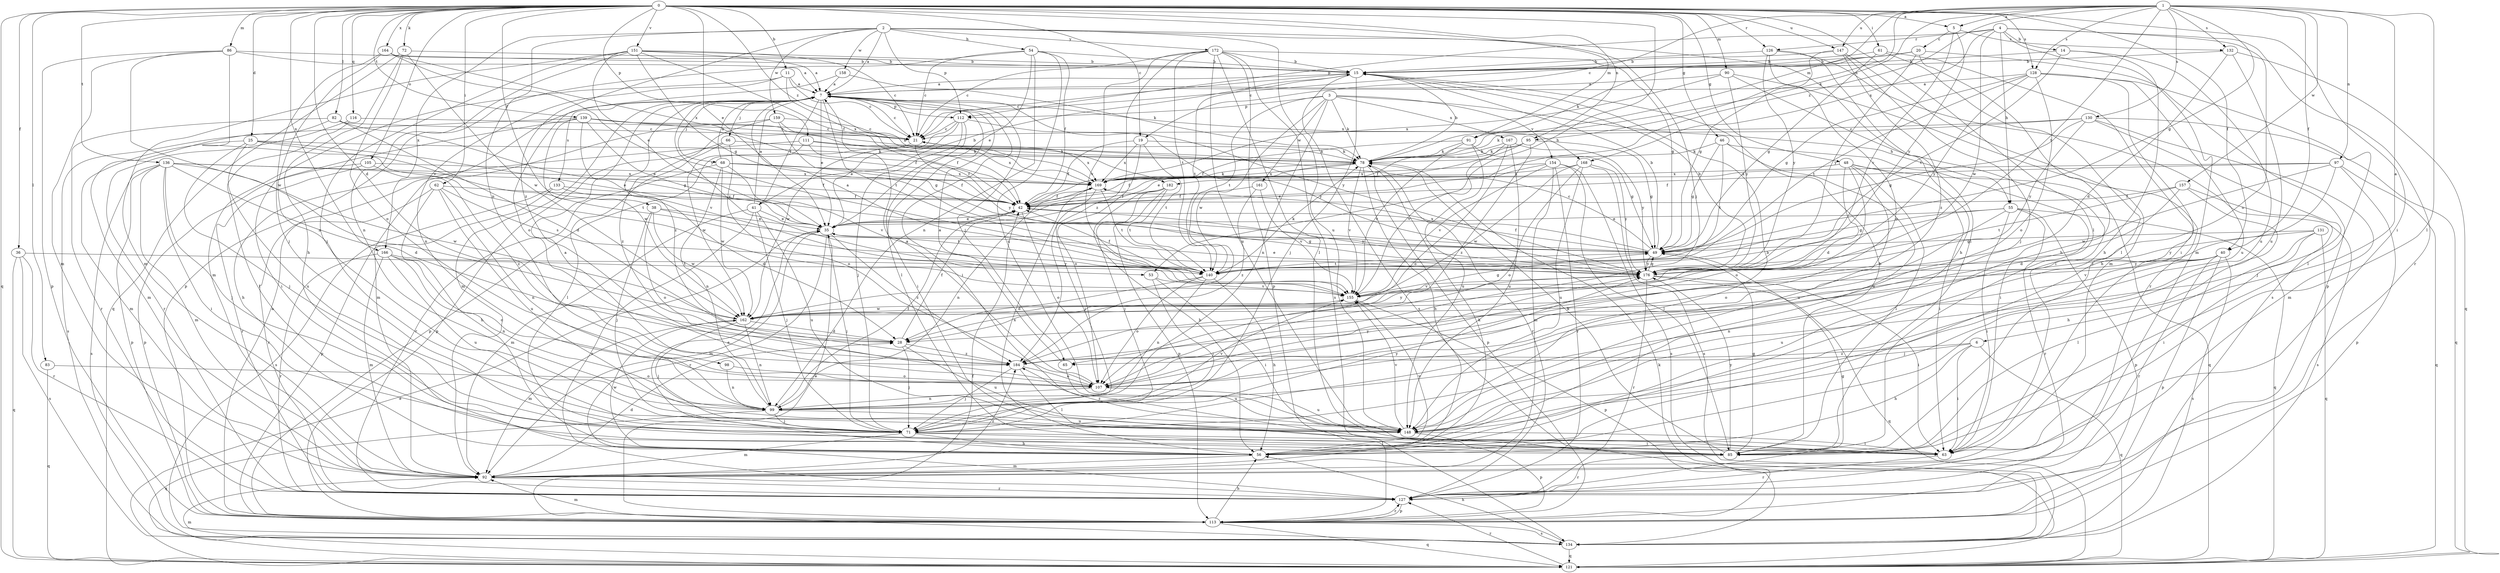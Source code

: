 strict digraph  {
0;
1;
2;
3;
4;
5;
6;
7;
11;
14;
15;
19;
20;
21;
25;
28;
35;
36;
38;
40;
41;
42;
46;
48;
49;
53;
54;
55;
56;
61;
62;
63;
65;
66;
68;
71;
72;
78;
82;
83;
85;
86;
90;
91;
92;
95;
97;
98;
99;
105;
107;
111;
112;
113;
116;
121;
126;
127;
128;
130;
131;
132;
133;
134;
136;
139;
140;
147;
148;
151;
154;
155;
157;
158;
159;
161;
162;
164;
166;
167;
168;
169;
172;
176;
182;
184;
0 -> 5  [label=a];
0 -> 11  [label=b];
0 -> 19  [label=c];
0 -> 25  [label=d];
0 -> 28  [label=d];
0 -> 35  [label=e];
0 -> 36  [label=f];
0 -> 38  [label=f];
0 -> 40  [label=f];
0 -> 46  [label=g];
0 -> 48  [label=g];
0 -> 53  [label=h];
0 -> 61  [label=i];
0 -> 62  [label=i];
0 -> 63  [label=i];
0 -> 72  [label=k];
0 -> 82  [label=l];
0 -> 83  [label=l];
0 -> 85  [label=l];
0 -> 86  [label=m];
0 -> 90  [label=m];
0 -> 91  [label=m];
0 -> 95  [label=n];
0 -> 105  [label=o];
0 -> 111  [label=p];
0 -> 116  [label=q];
0 -> 121  [label=q];
0 -> 126  [label=r];
0 -> 128  [label=s];
0 -> 136  [label=t];
0 -> 139  [label=t];
0 -> 147  [label=u];
0 -> 151  [label=v];
0 -> 164  [label=x];
0 -> 166  [label=x];
0 -> 182  [label=z];
1 -> 5  [label=a];
1 -> 6  [label=a];
1 -> 19  [label=c];
1 -> 40  [label=f];
1 -> 49  [label=g];
1 -> 78  [label=k];
1 -> 85  [label=l];
1 -> 91  [label=m];
1 -> 95  [label=n];
1 -> 97  [label=n];
1 -> 130  [label=s];
1 -> 132  [label=s];
1 -> 140  [label=t];
1 -> 147  [label=u];
1 -> 157  [label=w];
1 -> 182  [label=z];
1 -> 128  [label=s];
2 -> 7  [label=a];
2 -> 54  [label=h];
2 -> 65  [label=j];
2 -> 85  [label=l];
2 -> 98  [label=n];
2 -> 112  [label=p];
2 -> 148  [label=u];
2 -> 158  [label=w];
2 -> 159  [label=w];
2 -> 166  [label=x];
2 -> 172  [label=y];
2 -> 184  [label=z];
3 -> 55  [label=h];
3 -> 78  [label=k];
3 -> 99  [label=n];
3 -> 112  [label=p];
3 -> 140  [label=t];
3 -> 154  [label=v];
3 -> 161  [label=w];
3 -> 162  [label=w];
3 -> 167  [label=x];
4 -> 14  [label=b];
4 -> 55  [label=h];
4 -> 92  [label=m];
4 -> 107  [label=o];
4 -> 112  [label=p];
4 -> 126  [label=r];
4 -> 127  [label=r];
4 -> 162  [label=w];
4 -> 168  [label=x];
5 -> 20  [label=c];
5 -> 132  [label=s];
5 -> 155  [label=v];
5 -> 176  [label=y];
6 -> 56  [label=h];
6 -> 63  [label=i];
6 -> 65  [label=j];
6 -> 121  [label=q];
6 -> 184  [label=z];
7 -> 21  [label=c];
7 -> 35  [label=e];
7 -> 41  [label=f];
7 -> 63  [label=i];
7 -> 65  [label=j];
7 -> 66  [label=j];
7 -> 68  [label=j];
7 -> 85  [label=l];
7 -> 92  [label=m];
7 -> 112  [label=p];
7 -> 133  [label=s];
7 -> 140  [label=t];
7 -> 155  [label=v];
7 -> 168  [label=x];
7 -> 176  [label=y];
7 -> 184  [label=z];
11 -> 7  [label=a];
11 -> 21  [label=c];
11 -> 92  [label=m];
11 -> 99  [label=n];
11 -> 169  [label=x];
14 -> 15  [label=b];
14 -> 56  [label=h];
14 -> 140  [label=t];
14 -> 148  [label=u];
15 -> 7  [label=a];
15 -> 21  [label=c];
15 -> 71  [label=j];
15 -> 134  [label=s];
15 -> 140  [label=t];
19 -> 42  [label=f];
19 -> 78  [label=k];
19 -> 107  [label=o];
19 -> 140  [label=t];
19 -> 169  [label=x];
20 -> 15  [label=b];
20 -> 21  [label=c];
20 -> 56  [label=h];
20 -> 78  [label=k];
20 -> 113  [label=p];
20 -> 176  [label=y];
21 -> 78  [label=k];
21 -> 113  [label=p];
21 -> 169  [label=x];
21 -> 176  [label=y];
25 -> 35  [label=e];
25 -> 71  [label=j];
25 -> 78  [label=k];
25 -> 92  [label=m];
25 -> 140  [label=t];
25 -> 148  [label=u];
28 -> 42  [label=f];
28 -> 71  [label=j];
28 -> 148  [label=u];
28 -> 184  [label=z];
35 -> 49  [label=g];
35 -> 71  [label=j];
35 -> 92  [label=m];
35 -> 127  [label=r];
35 -> 184  [label=z];
36 -> 121  [label=q];
36 -> 127  [label=r];
36 -> 134  [label=s];
36 -> 140  [label=t];
38 -> 35  [label=e];
38 -> 71  [label=j];
38 -> 107  [label=o];
38 -> 140  [label=t];
38 -> 162  [label=w];
40 -> 99  [label=n];
40 -> 113  [label=p];
40 -> 127  [label=r];
40 -> 134  [label=s];
40 -> 148  [label=u];
40 -> 155  [label=v];
40 -> 176  [label=y];
41 -> 7  [label=a];
41 -> 15  [label=b];
41 -> 35  [label=e];
41 -> 71  [label=j];
41 -> 92  [label=m];
41 -> 127  [label=r];
41 -> 148  [label=u];
42 -> 35  [label=e];
42 -> 107  [label=o];
42 -> 176  [label=y];
46 -> 49  [label=g];
46 -> 63  [label=i];
46 -> 78  [label=k];
46 -> 140  [label=t];
46 -> 148  [label=u];
48 -> 28  [label=d];
48 -> 63  [label=i];
48 -> 85  [label=l];
48 -> 107  [label=o];
48 -> 121  [label=q];
48 -> 148  [label=u];
48 -> 169  [label=x];
49 -> 15  [label=b];
49 -> 21  [label=c];
49 -> 42  [label=f];
49 -> 140  [label=t];
49 -> 169  [label=x];
49 -> 176  [label=y];
53 -> 63  [label=i];
53 -> 71  [label=j];
53 -> 155  [label=v];
54 -> 15  [label=b];
54 -> 21  [label=c];
54 -> 35  [label=e];
54 -> 42  [label=f];
54 -> 99  [label=n];
54 -> 113  [label=p];
54 -> 148  [label=u];
55 -> 35  [label=e];
55 -> 49  [label=g];
55 -> 63  [label=i];
55 -> 107  [label=o];
55 -> 113  [label=p];
55 -> 121  [label=q];
55 -> 127  [label=r];
56 -> 35  [label=e];
56 -> 92  [label=m];
56 -> 155  [label=v];
56 -> 162  [label=w];
56 -> 169  [label=x];
61 -> 15  [label=b];
61 -> 49  [label=g];
61 -> 63  [label=i];
61 -> 85  [label=l];
62 -> 42  [label=f];
62 -> 56  [label=h];
62 -> 99  [label=n];
62 -> 127  [label=r];
62 -> 148  [label=u];
62 -> 53  [label=s];
63 -> 127  [label=r];
65 -> 7  [label=a];
65 -> 148  [label=u];
66 -> 78  [label=k];
66 -> 85  [label=l];
66 -> 107  [label=o];
66 -> 113  [label=p];
68 -> 7  [label=a];
68 -> 42  [label=f];
68 -> 99  [label=n];
68 -> 127  [label=r];
68 -> 155  [label=v];
68 -> 162  [label=w];
68 -> 169  [label=x];
71 -> 56  [label=h];
71 -> 63  [label=i];
71 -> 85  [label=l];
71 -> 92  [label=m];
71 -> 176  [label=y];
72 -> 15  [label=b];
72 -> 56  [label=h];
72 -> 107  [label=o];
72 -> 121  [label=q];
72 -> 162  [label=w];
78 -> 15  [label=b];
78 -> 42  [label=f];
78 -> 56  [label=h];
78 -> 113  [label=p];
78 -> 127  [label=r];
78 -> 155  [label=v];
78 -> 169  [label=x];
82 -> 21  [label=c];
82 -> 28  [label=d];
82 -> 49  [label=g];
82 -> 92  [label=m];
82 -> 127  [label=r];
83 -> 107  [label=o];
83 -> 121  [label=q];
85 -> 15  [label=b];
85 -> 49  [label=g];
85 -> 78  [label=k];
85 -> 127  [label=r];
85 -> 176  [label=y];
86 -> 7  [label=a];
86 -> 15  [label=b];
86 -> 92  [label=m];
86 -> 113  [label=p];
86 -> 155  [label=v];
86 -> 162  [label=w];
90 -> 7  [label=a];
90 -> 63  [label=i];
90 -> 127  [label=r];
90 -> 169  [label=x];
90 -> 176  [label=y];
91 -> 42  [label=f];
91 -> 49  [label=g];
91 -> 78  [label=k];
91 -> 148  [label=u];
91 -> 155  [label=v];
92 -> 28  [label=d];
92 -> 78  [label=k];
92 -> 127  [label=r];
92 -> 184  [label=z];
95 -> 35  [label=e];
95 -> 42  [label=f];
95 -> 49  [label=g];
95 -> 78  [label=k];
95 -> 184  [label=z];
97 -> 42  [label=f];
97 -> 113  [label=p];
97 -> 121  [label=q];
97 -> 162  [label=w];
97 -> 169  [label=x];
97 -> 184  [label=z];
98 -> 99  [label=n];
98 -> 107  [label=o];
99 -> 7  [label=a];
99 -> 42  [label=f];
99 -> 71  [label=j];
99 -> 121  [label=q];
99 -> 148  [label=u];
99 -> 155  [label=v];
105 -> 113  [label=p];
105 -> 127  [label=r];
105 -> 169  [label=x];
105 -> 184  [label=z];
107 -> 7  [label=a];
107 -> 99  [label=n];
107 -> 148  [label=u];
107 -> 176  [label=y];
111 -> 42  [label=f];
111 -> 56  [label=h];
111 -> 78  [label=k];
111 -> 162  [label=w];
111 -> 169  [label=x];
112 -> 21  [label=c];
112 -> 35  [label=e];
112 -> 63  [label=i];
112 -> 71  [label=j];
112 -> 162  [label=w];
112 -> 176  [label=y];
113 -> 7  [label=a];
113 -> 35  [label=e];
113 -> 56  [label=h];
113 -> 92  [label=m];
113 -> 121  [label=q];
113 -> 127  [label=r];
113 -> 134  [label=s];
116 -> 21  [label=c];
116 -> 85  [label=l];
116 -> 127  [label=r];
121 -> 35  [label=e];
121 -> 78  [label=k];
121 -> 92  [label=m];
121 -> 127  [label=r];
126 -> 15  [label=b];
126 -> 56  [label=h];
126 -> 107  [label=o];
126 -> 134  [label=s];
126 -> 176  [label=y];
127 -> 49  [label=g];
127 -> 113  [label=p];
128 -> 7  [label=a];
128 -> 49  [label=g];
128 -> 56  [label=h];
128 -> 85  [label=l];
128 -> 107  [label=o];
128 -> 140  [label=t];
128 -> 148  [label=u];
128 -> 176  [label=y];
130 -> 21  [label=c];
130 -> 49  [label=g];
130 -> 71  [label=j];
130 -> 78  [label=k];
130 -> 92  [label=m];
130 -> 121  [label=q];
130 -> 176  [label=y];
131 -> 49  [label=g];
131 -> 63  [label=i];
131 -> 85  [label=l];
131 -> 121  [label=q];
131 -> 176  [label=y];
132 -> 15  [label=b];
132 -> 28  [label=d];
132 -> 121  [label=q];
132 -> 148  [label=u];
133 -> 28  [label=d];
133 -> 42  [label=f];
133 -> 113  [label=p];
133 -> 134  [label=s];
134 -> 42  [label=f];
134 -> 56  [label=h];
134 -> 121  [label=q];
136 -> 28  [label=d];
136 -> 42  [label=f];
136 -> 63  [label=i];
136 -> 71  [label=j];
136 -> 92  [label=m];
136 -> 113  [label=p];
136 -> 134  [label=s];
136 -> 162  [label=w];
136 -> 169  [label=x];
139 -> 21  [label=c];
139 -> 35  [label=e];
139 -> 42  [label=f];
139 -> 63  [label=i];
139 -> 78  [label=k];
139 -> 134  [label=s];
139 -> 155  [label=v];
139 -> 162  [label=w];
140 -> 7  [label=a];
140 -> 28  [label=d];
140 -> 42  [label=f];
140 -> 56  [label=h];
140 -> 78  [label=k];
140 -> 99  [label=n];
140 -> 107  [label=o];
147 -> 15  [label=b];
147 -> 49  [label=g];
147 -> 71  [label=j];
147 -> 92  [label=m];
147 -> 184  [label=z];
148 -> 15  [label=b];
148 -> 63  [label=i];
148 -> 113  [label=p];
148 -> 155  [label=v];
148 -> 184  [label=z];
151 -> 7  [label=a];
151 -> 15  [label=b];
151 -> 21  [label=c];
151 -> 35  [label=e];
151 -> 42  [label=f];
151 -> 49  [label=g];
151 -> 71  [label=j];
151 -> 92  [label=m];
151 -> 99  [label=n];
154 -> 35  [label=e];
154 -> 85  [label=l];
154 -> 92  [label=m];
154 -> 127  [label=r];
154 -> 134  [label=s];
154 -> 155  [label=v];
154 -> 169  [label=x];
155 -> 49  [label=g];
155 -> 113  [label=p];
155 -> 162  [label=w];
157 -> 28  [label=d];
157 -> 42  [label=f];
157 -> 56  [label=h];
157 -> 134  [label=s];
157 -> 140  [label=t];
158 -> 7  [label=a];
158 -> 78  [label=k];
158 -> 107  [label=o];
159 -> 21  [label=c];
159 -> 42  [label=f];
159 -> 49  [label=g];
159 -> 92  [label=m];
159 -> 184  [label=z];
161 -> 42  [label=f];
161 -> 155  [label=v];
161 -> 184  [label=z];
162 -> 28  [label=d];
162 -> 71  [label=j];
162 -> 92  [label=m];
162 -> 99  [label=n];
162 -> 176  [label=y];
164 -> 15  [label=b];
164 -> 71  [label=j];
164 -> 99  [label=n];
164 -> 169  [label=x];
164 -> 176  [label=y];
166 -> 92  [label=m];
166 -> 99  [label=n];
166 -> 107  [label=o];
166 -> 127  [label=r];
166 -> 148  [label=u];
166 -> 176  [label=y];
167 -> 78  [label=k];
167 -> 107  [label=o];
167 -> 148  [label=u];
167 -> 155  [label=v];
167 -> 176  [label=y];
168 -> 107  [label=o];
168 -> 134  [label=s];
168 -> 148  [label=u];
168 -> 162  [label=w];
168 -> 169  [label=x];
168 -> 176  [label=y];
169 -> 42  [label=f];
169 -> 71  [label=j];
169 -> 78  [label=k];
169 -> 99  [label=n];
169 -> 140  [label=t];
172 -> 15  [label=b];
172 -> 21  [label=c];
172 -> 49  [label=g];
172 -> 85  [label=l];
172 -> 113  [label=p];
172 -> 134  [label=s];
172 -> 140  [label=t];
172 -> 148  [label=u];
172 -> 155  [label=v];
172 -> 184  [label=z];
176 -> 15  [label=b];
176 -> 35  [label=e];
176 -> 49  [label=g];
176 -> 63  [label=i];
176 -> 121  [label=q];
176 -> 127  [label=r];
176 -> 155  [label=v];
182 -> 42  [label=f];
182 -> 56  [label=h];
182 -> 71  [label=j];
182 -> 113  [label=p];
182 -> 140  [label=t];
184 -> 71  [label=j];
184 -> 85  [label=l];
184 -> 107  [label=o];
}
